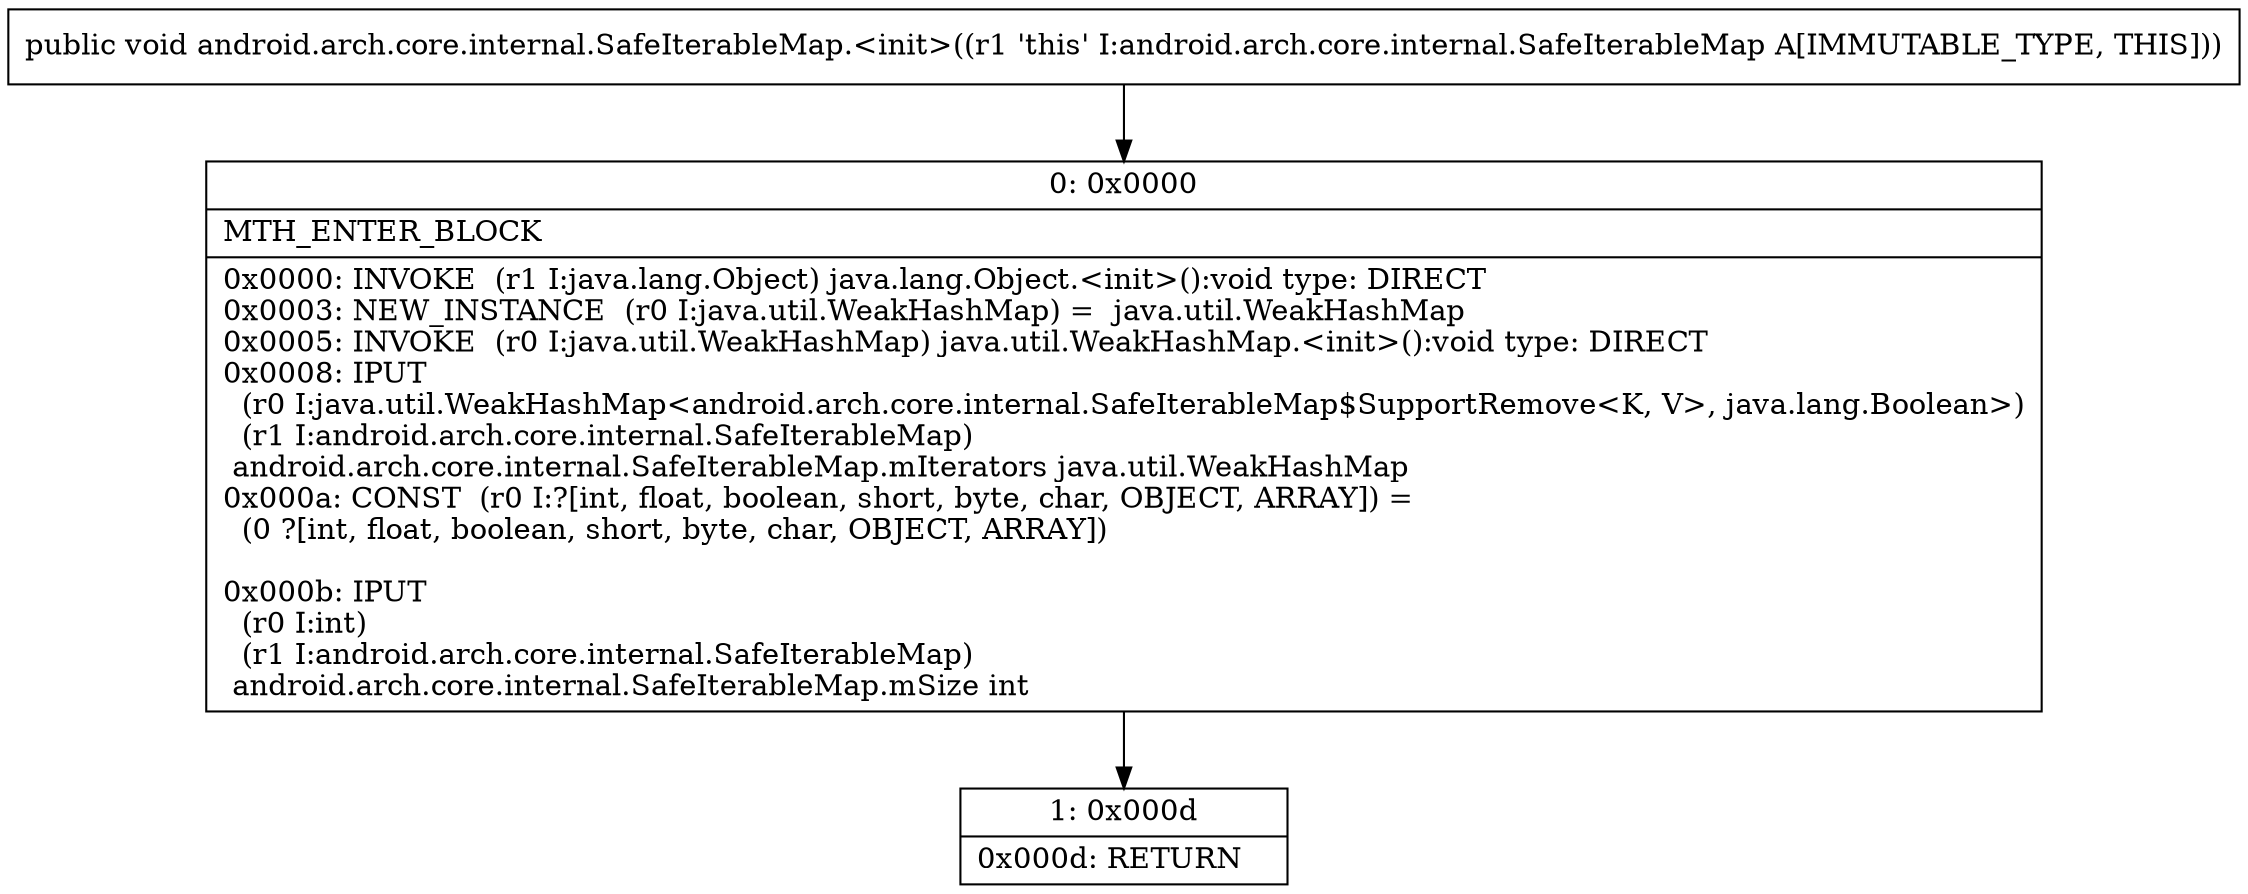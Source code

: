 digraph "CFG forandroid.arch.core.internal.SafeIterableMap.\<init\>()V" {
Node_0 [shape=record,label="{0\:\ 0x0000|MTH_ENTER_BLOCK\l|0x0000: INVOKE  (r1 I:java.lang.Object) java.lang.Object.\<init\>():void type: DIRECT \l0x0003: NEW_INSTANCE  (r0 I:java.util.WeakHashMap) =  java.util.WeakHashMap \l0x0005: INVOKE  (r0 I:java.util.WeakHashMap) java.util.WeakHashMap.\<init\>():void type: DIRECT \l0x0008: IPUT  \l  (r0 I:java.util.WeakHashMap\<android.arch.core.internal.SafeIterableMap$SupportRemove\<K, V\>, java.lang.Boolean\>)\l  (r1 I:android.arch.core.internal.SafeIterableMap)\l android.arch.core.internal.SafeIterableMap.mIterators java.util.WeakHashMap \l0x000a: CONST  (r0 I:?[int, float, boolean, short, byte, char, OBJECT, ARRAY]) = \l  (0 ?[int, float, boolean, short, byte, char, OBJECT, ARRAY])\l \l0x000b: IPUT  \l  (r0 I:int)\l  (r1 I:android.arch.core.internal.SafeIterableMap)\l android.arch.core.internal.SafeIterableMap.mSize int \l}"];
Node_1 [shape=record,label="{1\:\ 0x000d|0x000d: RETURN   \l}"];
MethodNode[shape=record,label="{public void android.arch.core.internal.SafeIterableMap.\<init\>((r1 'this' I:android.arch.core.internal.SafeIterableMap A[IMMUTABLE_TYPE, THIS])) }"];
MethodNode -> Node_0;
Node_0 -> Node_1;
}

